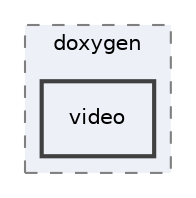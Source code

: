 digraph "out/doc_out/objects/cv3/doxygen/video"
{
 // INTERACTIVE_SVG=YES
 // LATEX_PDF_SIZE
  bgcolor="transparent";
  edge [fontname="Helvetica",fontsize="10",labelfontname="Helvetica",labelfontsize="10"];
  node [fontname="Helvetica",fontsize="10",shape=record];
  compound=true
  subgraph clusterdir_62e28bd9110ce3e47f59b6deb0829892 {
    graph [ bgcolor="#edf0f7", pencolor="grey50", style="filled,dashed,", label="doxygen", fontname="Helvetica", fontsize="10", URL="dir_62e28bd9110ce3e47f59b6deb0829892.html"]
  dir_4d4cb0912fd76099b0cbd22b381df26f [shape=box, label="video", style="filled,bold,", fillcolor="#edf0f7", color="grey25", URL="dir_4d4cb0912fd76099b0cbd22b381df26f.html"];
  }
}

